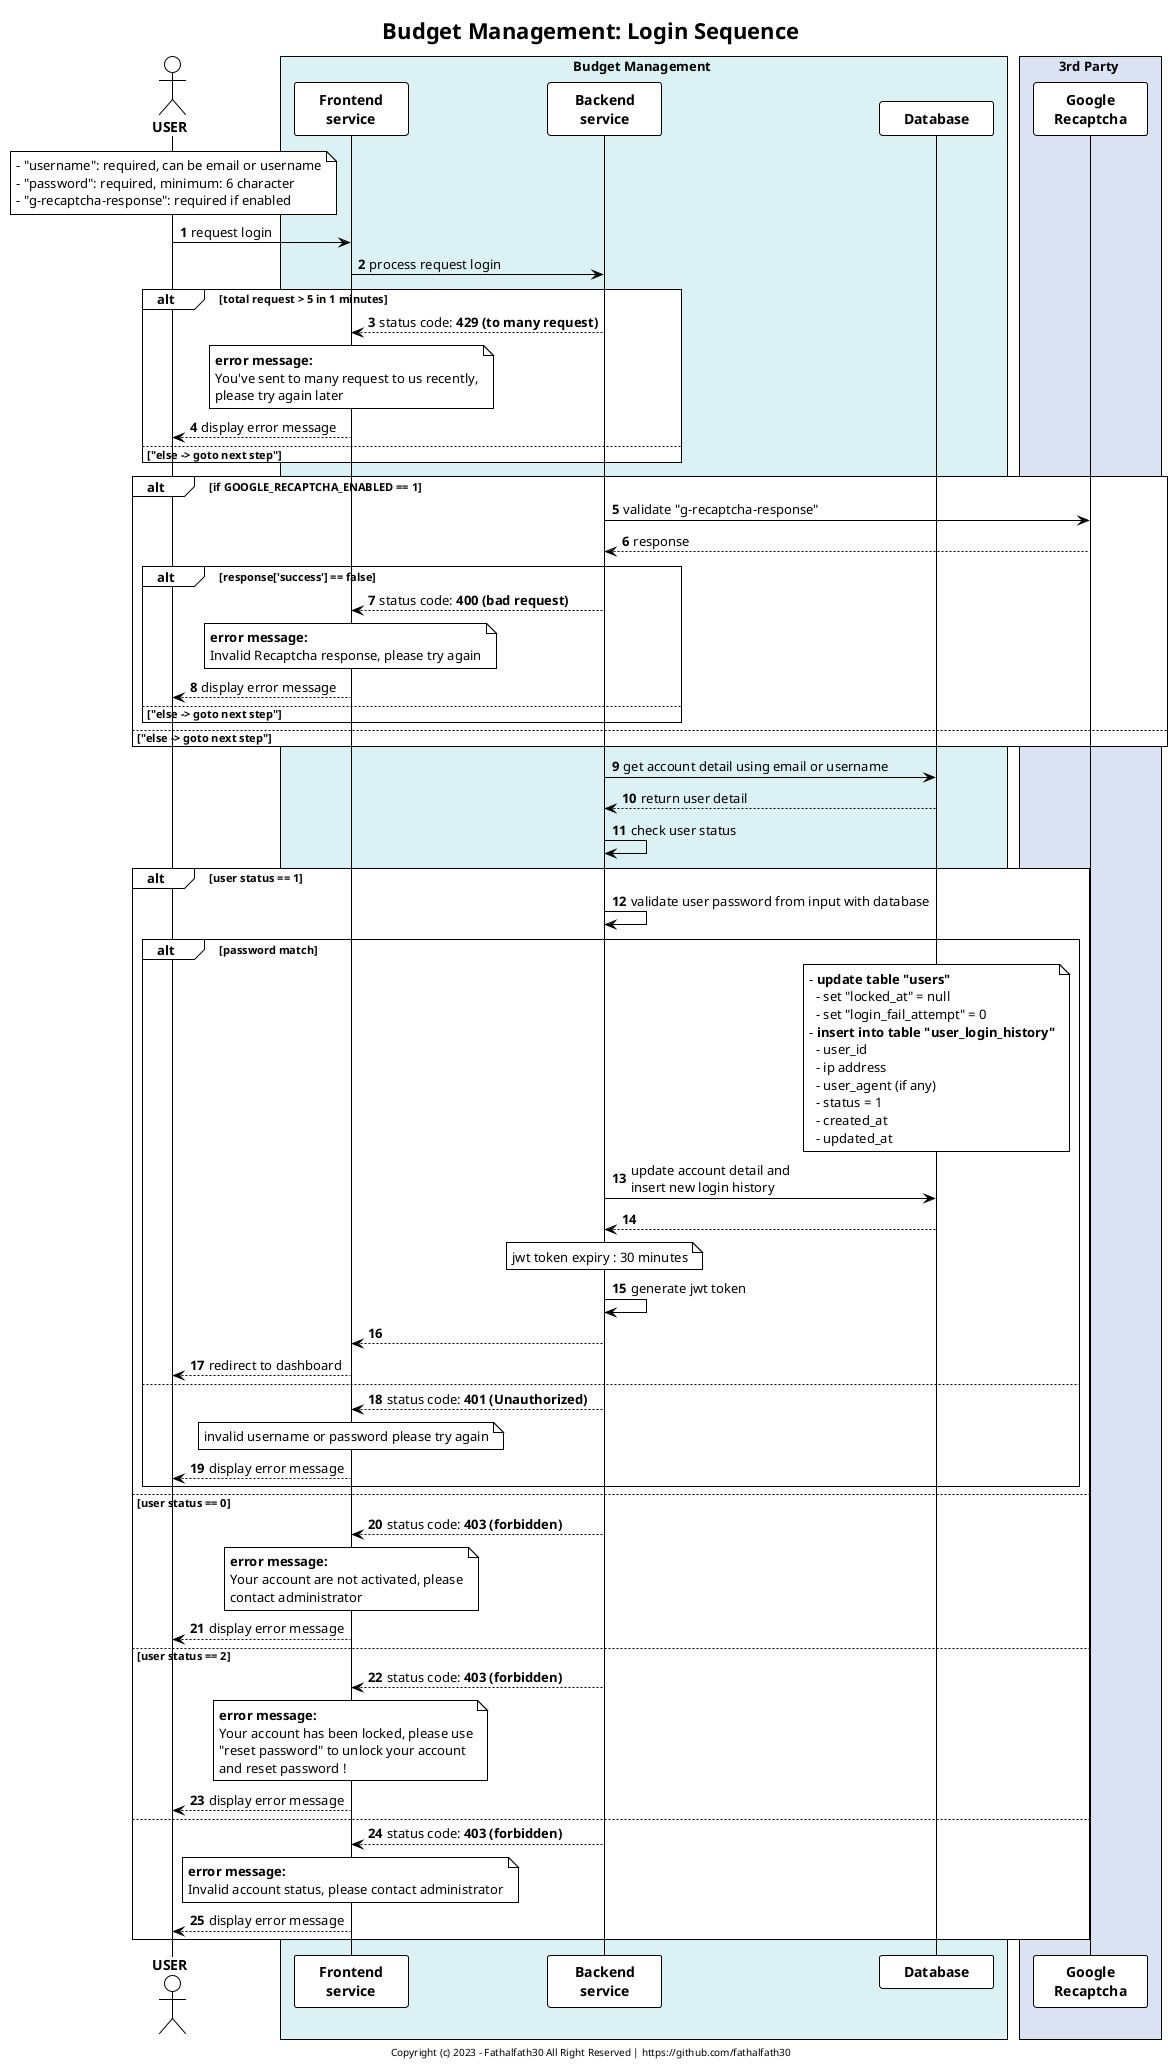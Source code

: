 @startuml
title "Budget Management: Login Sequence"
footer "Copyright (c) 2023 - Fathalfath30 All Right Reserved | https://github.com/fathalfath30"

autonumber
!theme plain
skinparam minClassWidth 100
skinparam handwritten false

actor "**USER**" as user
box Budget Management #dbf1f3
  participant "**Frontend**\n**service**" as fe order 1
  participant "**Backend**\n**service**" as be order 2
  participant "**Database**" as db order 3
end box

box 3rd Party #dbe3f3
  participant "**Google**\n**Recaptcha**" as google_r order 4
end box

note over user
  - "username": required, can be email or username
  - "password": required, minimum: 6 character
  - "g-recaptcha-response": required if enabled
end note
user -> fe: request login
fe -> be: process request login

alt total request > 5 in 1 minutes
  be --> fe: status code: **429 (to many request)**
  note over fe
    **error message:**
    You've sent to many request to us recently,
    please try again later
  end note
  fe --> user: display error message
else "else -> goto next step"
end alt

alt if GOOGLE_RECAPTCHA_ENABLED == 1
  be -> google_r: validate "g-recaptcha-response"
  google_r --> be: response
  alt response['success'] == false
    be --> fe: status code: **400 (bad request)**
    note over fe
      **error message:**
      Invalid Recaptcha response, please try again
    end note
    fe --> user: display error message
  else "else -> goto next step"
  end

else "else -> goto next step"
end

be -> db: get account detail using email or username
db --> be: return user detail
be -> be: check user status
alt user status == 1
  be -> be: validate user password from input with database
  alt password match
    note over db
      - **update table "users"**
        - set "locked_at" = null
        - set "login_fail_attempt" = 0
      - **insert into table "user_login_history"**
        - user_id
        - ip address
        - user_agent (if any)
        - status = 1
        - created_at
        - updated_at
    end note
    be -> db: update account detail and\ninsert new login history
    db --> be:
    note over be: jwt token expiry : 30 minutes
    be -> be: generate jwt token
    be --> fe:
    fe --> user: redirect to dashboard
  else
    be --> fe: status code: **401 (Unauthorized)**
    note over fe
      invalid username or password please try again
    end note
    fe --> user: display error message
  end alt
else user status == 0
  be --> fe: status code: **403 (forbidden)**
  note over fe
    **error message:**
    Your account are not activated, please
    contact administrator
    end note
  fe --> user: display error message
else user status == 2
  be --> fe: status code: **403 (forbidden)**
  note over fe
    **error message:**
    Your account has been locked, please use
    "reset password" to unlock your account
    and reset password !
  end note
  fe --> user: display error message
else
be --> fe: status code: **403 (forbidden)**
  note over fe
    **error message:**
    Invalid account status, please contact administrator
  end note
  fe --> user: display error message
end alt


@enduml
